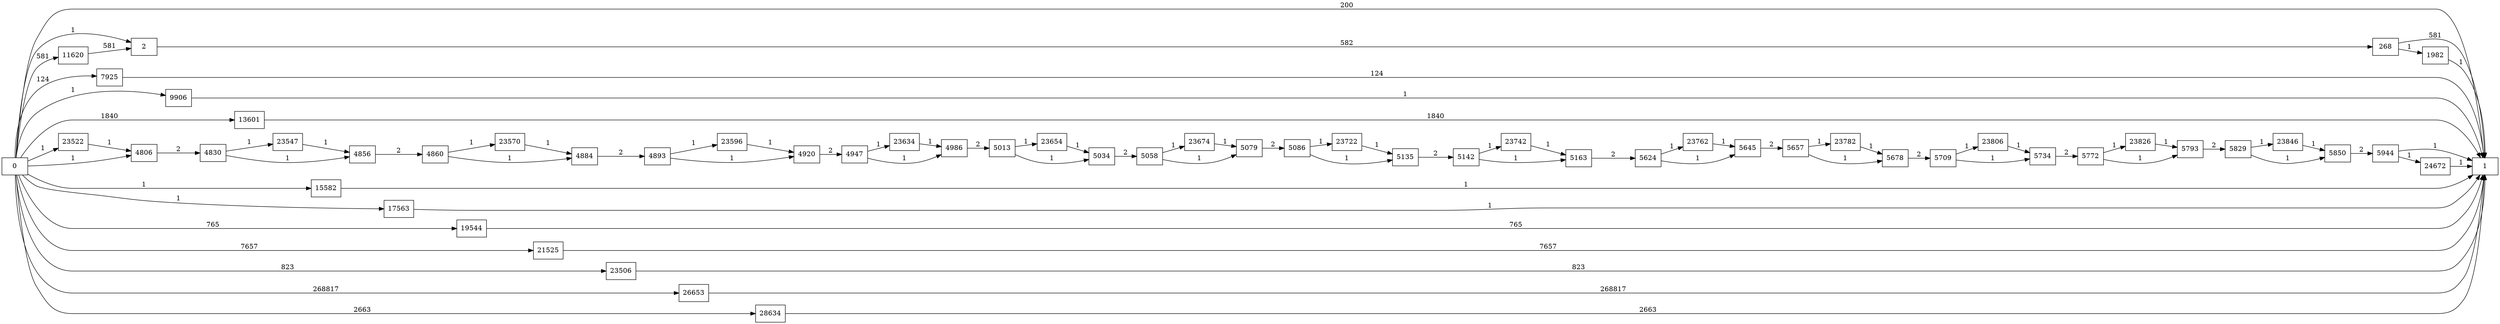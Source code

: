 digraph {
	graph [rankdir=LR]
	node [shape=rectangle]
	2 -> 268 [label=582]
	268 -> 1 [label=581]
	268 -> 1982 [label=1]
	1982 -> 1 [label=1]
	4806 -> 4830 [label=2]
	4830 -> 4856 [label=1]
	4830 -> 23547 [label=1]
	4856 -> 4860 [label=2]
	4860 -> 4884 [label=1]
	4860 -> 23570 [label=1]
	4884 -> 4893 [label=2]
	4893 -> 4920 [label=1]
	4893 -> 23596 [label=1]
	4920 -> 4947 [label=2]
	4947 -> 4986 [label=1]
	4947 -> 23634 [label=1]
	4986 -> 5013 [label=2]
	5013 -> 5034 [label=1]
	5013 -> 23654 [label=1]
	5034 -> 5058 [label=2]
	5058 -> 5079 [label=1]
	5058 -> 23674 [label=1]
	5079 -> 5086 [label=2]
	5086 -> 5135 [label=1]
	5086 -> 23722 [label=1]
	5135 -> 5142 [label=2]
	5142 -> 5163 [label=1]
	5142 -> 23742 [label=1]
	5163 -> 5624 [label=2]
	5624 -> 5645 [label=1]
	5624 -> 23762 [label=1]
	5645 -> 5657 [label=2]
	5657 -> 5678 [label=1]
	5657 -> 23782 [label=1]
	5678 -> 5709 [label=2]
	5709 -> 5734 [label=1]
	5709 -> 23806 [label=1]
	5734 -> 5772 [label=2]
	5772 -> 5793 [label=1]
	5772 -> 23826 [label=1]
	5793 -> 5829 [label=2]
	5829 -> 5850 [label=1]
	5829 -> 23846 [label=1]
	5850 -> 5944 [label=2]
	5944 -> 1 [label=1]
	5944 -> 24672 [label=1]
	7925 -> 1 [label=124]
	9906 -> 1 [label=1]
	11620 -> 2 [label=581]
	13601 -> 1 [label=1840]
	15582 -> 1 [label=1]
	17563 -> 1 [label=1]
	19544 -> 1 [label=765]
	21525 -> 1 [label=7657]
	23506 -> 1 [label=823]
	23522 -> 4806 [label=1]
	23547 -> 4856 [label=1]
	23570 -> 4884 [label=1]
	23596 -> 4920 [label=1]
	23634 -> 4986 [label=1]
	23654 -> 5034 [label=1]
	23674 -> 5079 [label=1]
	23722 -> 5135 [label=1]
	23742 -> 5163 [label=1]
	23762 -> 5645 [label=1]
	23782 -> 5678 [label=1]
	23806 -> 5734 [label=1]
	23826 -> 5793 [label=1]
	23846 -> 5850 [label=1]
	24672 -> 1 [label=1]
	26653 -> 1 [label=268817]
	28634 -> 1 [label=2663]
	0 -> 2 [label=1]
	0 -> 1 [label=200]
	0 -> 4806 [label=1]
	0 -> 7925 [label=124]
	0 -> 9906 [label=1]
	0 -> 11620 [label=581]
	0 -> 13601 [label=1840]
	0 -> 15582 [label=1]
	0 -> 17563 [label=1]
	0 -> 19544 [label=765]
	0 -> 21525 [label=7657]
	0 -> 23506 [label=823]
	0 -> 23522 [label=1]
	0 -> 26653 [label=268817]
	0 -> 28634 [label=2663]
}
